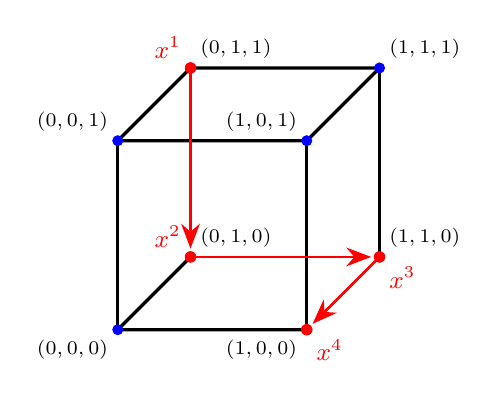 \begin{tikzpicture}[font=\scriptsize, scale=0.8]
    % mark apexes of a cube
    \coordinate[label=below left:{$(0,0,0)$}] (A) at (0,0,3);
    \coordinate[label=below left:{$(1,0,0)$}] (B) at (3,0,3);
    \coordinate[label=above right:{$(0,1,0)$}] (C) at (0,0,0);
    \coordinate[label=above right:{$(1,1,0)$}] (D) at (3,0,0);

    \coordinate[label=above left:{$(0,0,1)$}] (E) at (0,3,3);
    \coordinate[label=above left:{$(1,0,1)$}] (F) at (3,3,3); % [label={[shift={(-0.5,0)}]{$(1,0,1)$}}]
    \coordinate[label=above right:{$(0,1,1)$}] (G) at (0,3,0);
    \coordinate[label=above right:{$(1,1,1)$}] (H) at (3,3,0);

    % rename some of them to create a path
    \coordinate[label={[red,font=\small]above left:{$x^1$}}] (G) at (0,3,0);
    \coordinate[label={[red,font=\small]above left:{$x^2$}}] (C) at (0,0,0);
    \coordinate[label={[red,font=\small]below right:{$x^3$}}] (D) at (3,0,0);
    \coordinate[label={[red,font=\small]below right:{$x^4$}}] (B) at (3,0,3);

    % draw the cube
    \draw[very thick] (C) -- (A) -- (B);
    \draw[very thick] (E) -- (G) -- (H) -- (F) -- (E);
    \draw[very thick] (E) -- (A);
    \draw[very thick] (D) -- (H);
    \draw[very thick] (F) -- (B);

    % mark blue points in each apex
    \foreach \point in {A,B,C,D,E,F,G,H}{
        \fill[blue] (\point) circle [radius=2.5pt];
    }

    % mark red points of the path
    \foreach \pathpoint in {G,C,D,B}{
        \fill[red] (\pathpoint) circle [radius=2.6pt];
    }

    % draw arrows in a path
    \draw[red,-{Stealth[scale=1.2]},shorten >= 3pt,line width=1pt] (G) -- (C);
    \draw[red,-{Stealth[scale=1.2]},shorten >= 3pt,line width=1pt] (C) -- (D);
    \draw[red,-{Stealth[scale=1.2]},shorten >= 3pt,line width=1pt] (D) -- (B);

    % some extentions:
    % 1) draw the text near an arrow
    % \draw[-{Stealth[scale=1.2]}, line width=1pt] (A) -- node [left] {$\frac{1-p}{3}$} +(0,2,0);
    % 2) draw circle-arrow near the point
    % \draw[
    %     -{Stealth[scale=1.2]},
    %     line width=1pt,
    % ] (0,0,3) arc (0:355:0.5) node[below right] {$p$};
\end{tikzpicture}